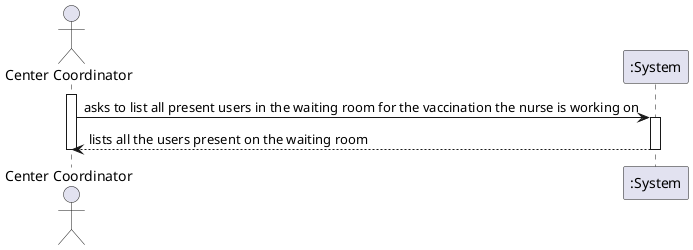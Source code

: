 @startuml

actor "Center Coordinator" AS COORD

activate COORD
COORD -> ":System" : asks to list all present users in the waiting room for the vaccination the nurse is working on
activate ":System"
":System" --> COORD : lists all the users present on the waiting room
deactivate ":System"

deactivate COORD

@enduml
